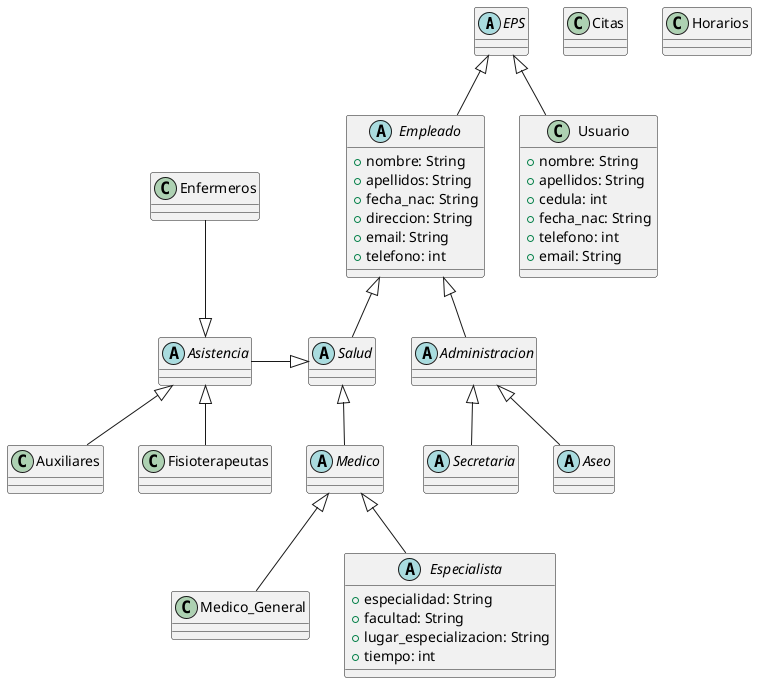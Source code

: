 @startuml

abstract class EPS{

}

abstract class Empleado extends EPS{
    + nombre: String
    + apellidos: String
    + fecha_nac: String
    + direccion: String
    + email: String
    + telefono: int
}

class Citas{

}

class Horarios{
    
}

abstract class Administracion extends Empleado{

}

class Usuario extends EPS{
    + nombre: String
    + apellidos: String
    + cedula: int
    + fecha_nac: String
    + telefono: int
    + email: String
}

abstract class Secretaria extends Administracion{

}

abstract class Aseo extends Administracion{

}


abstract class Salud extends Empleado{

}

abstract class Medico extends Salud{
    
}

class Medico_General extends Medico{
    
}

abstract class Especialista extends Medico{
    + especialidad: String
    + facultad: String
    + lugar_especializacion: String
    + tiempo: int
}

abstract class Asistencia{

}

Asistencia -right-|> Salud

class Enfermeros{

}

Enfermeros -down-|> Asistencia

class Auxiliares{

}

Auxiliares -up-|> Asistencia

class Fisioterapeutas{

}

Fisioterapeutas -up-|> Asistencia

@enduml  
